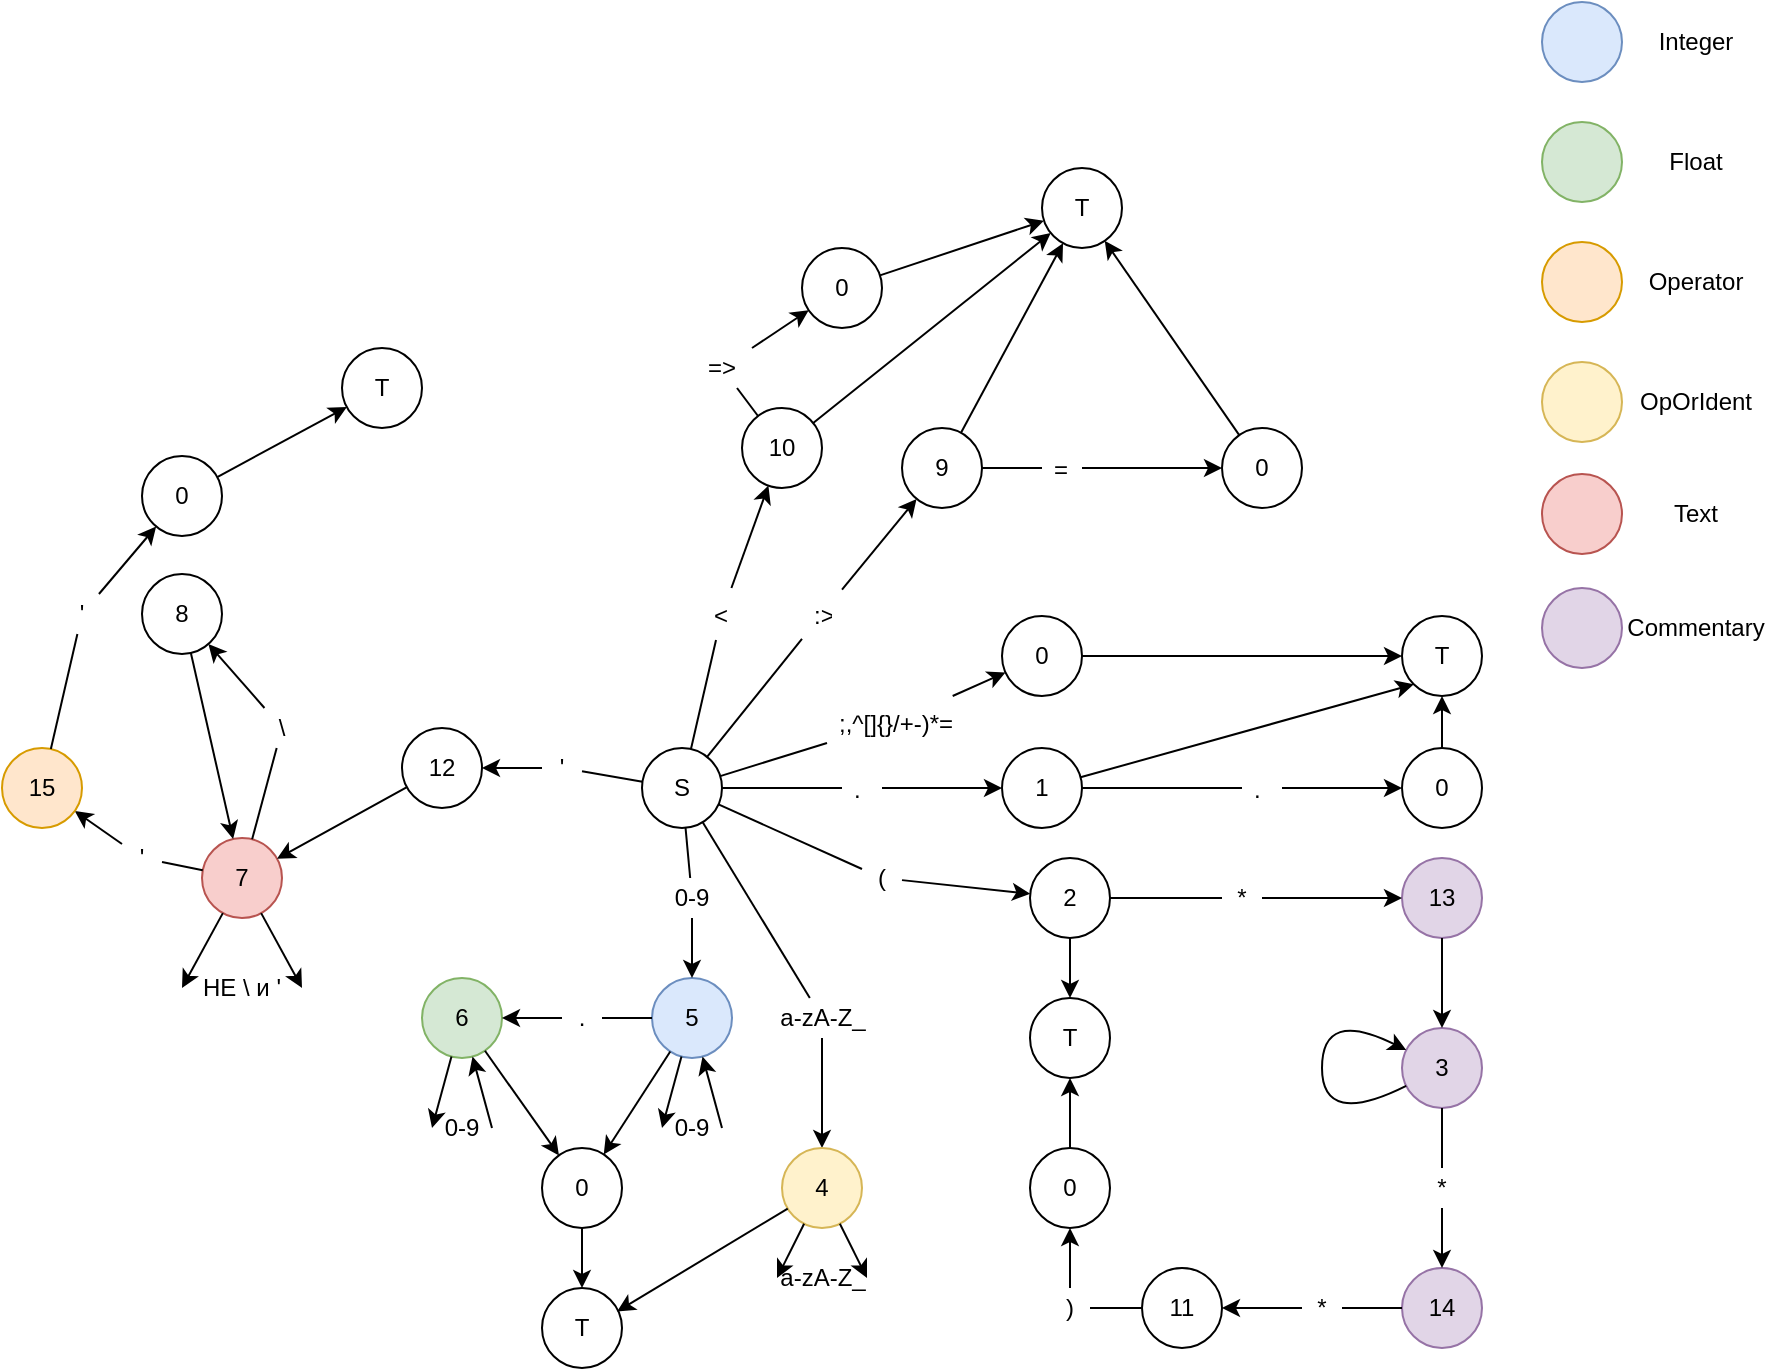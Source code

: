 <mxfile version="15.1.3" type="device"><diagram id="9n7Kw_diTexCpIvjxhjX" name="Страница 1"><mxGraphModel dx="2045" dy="685" grid="1" gridSize="10" guides="1" tooltips="1" connect="1" arrows="1" fold="1" page="1" pageScale="1" pageWidth="827" pageHeight="1169" math="0" shadow="0"><root><mxCell id="0"/><mxCell id="1" parent="0"/><mxCell id="CVCz4HRv0ZNYoUWkGmgE-1" value="S" style="ellipse;whiteSpace=wrap;html=1;aspect=fixed;" parent="1" vertex="1"><mxGeometry x="220" y="450" width="40" height="40" as="geometry"/></mxCell><mxCell id="CVCz4HRv0ZNYoUWkGmgE-2" value="0" style="ellipse;whiteSpace=wrap;html=1;aspect=fixed;" parent="1" vertex="1"><mxGeometry x="400" y="384" width="40" height="40" as="geometry"/></mxCell><mxCell id="CVCz4HRv0ZNYoUWkGmgE-3" value="" style="endArrow=classic;html=1;startArrow=none;" parent="1" source="CVCz4HRv0ZNYoUWkGmgE-4" target="CVCz4HRv0ZNYoUWkGmgE-2" edge="1"><mxGeometry width="50" height="50" relative="1" as="geometry"><mxPoint x="560" y="440" as="sourcePoint"/><mxPoint x="610" y="390" as="targetPoint"/></mxGeometry></mxCell><mxCell id="CVCz4HRv0ZNYoUWkGmgE-4" value=";,^[]{}/+-)*=" style="text;strokeColor=none;fillColor=none;align=left;verticalAlign=top;spacingLeft=4;spacingRight=4;overflow=hidden;rotatable=0;points=[[0,0.5],[1,0.5]];portConstraint=eastwest;" parent="1" vertex="1"><mxGeometry x="312.5" y="424" width="67.5" height="26" as="geometry"/></mxCell><mxCell id="CVCz4HRv0ZNYoUWkGmgE-5" value="" style="endArrow=none;html=1;" parent="1" source="CVCz4HRv0ZNYoUWkGmgE-1" target="CVCz4HRv0ZNYoUWkGmgE-4" edge="1"><mxGeometry width="50" height="50" relative="1" as="geometry"><mxPoint x="255.437" y="482.716" as="sourcePoint"/><mxPoint x="418.58" y="617.264" as="targetPoint"/></mxGeometry></mxCell><mxCell id="CVCz4HRv0ZNYoUWkGmgE-6" value="T" style="ellipse;whiteSpace=wrap;html=1;aspect=fixed;" parent="1" vertex="1"><mxGeometry x="600" y="384" width="40" height="40" as="geometry"/></mxCell><mxCell id="CVCz4HRv0ZNYoUWkGmgE-7" value="" style="endArrow=classic;html=1;" parent="1" source="CVCz4HRv0ZNYoUWkGmgE-2" target="CVCz4HRv0ZNYoUWkGmgE-6" edge="1"><mxGeometry width="50" height="50" relative="1" as="geometry"><mxPoint x="440" y="550" as="sourcePoint"/><mxPoint x="490" y="500" as="targetPoint"/></mxGeometry></mxCell><mxCell id="CVCz4HRv0ZNYoUWkGmgE-8" value="1" style="ellipse;whiteSpace=wrap;html=1;aspect=fixed;" parent="1" vertex="1"><mxGeometry x="400" y="450" width="40" height="40" as="geometry"/></mxCell><mxCell id="CVCz4HRv0ZNYoUWkGmgE-9" value="0" style="ellipse;whiteSpace=wrap;html=1;aspect=fixed;" parent="1" vertex="1"><mxGeometry x="600" y="450" width="40" height="40" as="geometry"/></mxCell><mxCell id="CVCz4HRv0ZNYoUWkGmgE-10" value="" style="endArrow=classic;html=1;startArrow=none;" parent="1" source="CVCz4HRv0ZNYoUWkGmgE-14" target="CVCz4HRv0ZNYoUWkGmgE-8" edge="1"><mxGeometry width="50" height="50" relative="1" as="geometry"><mxPoint x="360" y="570" as="sourcePoint"/><mxPoint x="410" y="520" as="targetPoint"/></mxGeometry></mxCell><mxCell id="CVCz4HRv0ZNYoUWkGmgE-11" value="" style="endArrow=classic;html=1;startArrow=none;" parent="1" source="CVCz4HRv0ZNYoUWkGmgE-16" target="CVCz4HRv0ZNYoUWkGmgE-9" edge="1"><mxGeometry width="50" height="50" relative="1" as="geometry"><mxPoint x="460" y="580" as="sourcePoint"/><mxPoint x="510" y="530" as="targetPoint"/></mxGeometry></mxCell><mxCell id="CVCz4HRv0ZNYoUWkGmgE-12" value="" style="endArrow=classic;html=1;entryX=0;entryY=1;entryDx=0;entryDy=0;" parent="1" source="CVCz4HRv0ZNYoUWkGmgE-8" target="CVCz4HRv0ZNYoUWkGmgE-6" edge="1"><mxGeometry width="50" height="50" relative="1" as="geometry"><mxPoint x="410" y="570" as="sourcePoint"/><mxPoint x="460" y="520" as="targetPoint"/></mxGeometry></mxCell><mxCell id="CVCz4HRv0ZNYoUWkGmgE-13" value="" style="endArrow=classic;html=1;" parent="1" source="CVCz4HRv0ZNYoUWkGmgE-9" target="CVCz4HRv0ZNYoUWkGmgE-6" edge="1"><mxGeometry width="50" height="50" relative="1" as="geometry"><mxPoint x="640" y="570" as="sourcePoint"/><mxPoint x="690" y="520" as="targetPoint"/></mxGeometry></mxCell><mxCell id="CVCz4HRv0ZNYoUWkGmgE-14" value="." style="text;strokeColor=none;fillColor=none;align=left;verticalAlign=top;spacingLeft=4;spacingRight=4;overflow=hidden;rotatable=0;points=[[0,0.5],[1,0.5]];portConstraint=eastwest;" parent="1" vertex="1"><mxGeometry x="320" y="457" width="20" height="26" as="geometry"/></mxCell><mxCell id="CVCz4HRv0ZNYoUWkGmgE-15" value="" style="endArrow=none;html=1;" parent="1" source="CVCz4HRv0ZNYoUWkGmgE-1" target="CVCz4HRv0ZNYoUWkGmgE-14" edge="1"><mxGeometry width="50" height="50" relative="1" as="geometry"><mxPoint x="260" y="470" as="sourcePoint"/><mxPoint x="373.5" y="470" as="targetPoint"/></mxGeometry></mxCell><mxCell id="CVCz4HRv0ZNYoUWkGmgE-16" value="." style="text;strokeColor=none;fillColor=none;align=left;verticalAlign=top;spacingLeft=4;spacingRight=4;overflow=hidden;rotatable=0;points=[[0,0.5],[1,0.5]];portConstraint=eastwest;" parent="1" vertex="1"><mxGeometry x="520" y="457" width="20" height="26" as="geometry"/></mxCell><mxCell id="CVCz4HRv0ZNYoUWkGmgE-17" value="" style="endArrow=none;html=1;" parent="1" source="CVCz4HRv0ZNYoUWkGmgE-8" target="CVCz4HRv0ZNYoUWkGmgE-16" edge="1"><mxGeometry width="50" height="50" relative="1" as="geometry"><mxPoint x="413.5" y="470" as="sourcePoint"/><mxPoint x="530" y="470" as="targetPoint"/></mxGeometry></mxCell><mxCell id="CVCz4HRv0ZNYoUWkGmgE-18" value="9" style="ellipse;whiteSpace=wrap;html=1;aspect=fixed;" parent="1" vertex="1"><mxGeometry x="350" y="290" width="40" height="40" as="geometry"/></mxCell><mxCell id="CVCz4HRv0ZNYoUWkGmgE-19" value="" style="endArrow=classic;html=1;startArrow=none;" parent="1" source="CVCz4HRv0ZNYoUWkGmgE-20" target="CVCz4HRv0ZNYoUWkGmgE-18" edge="1"><mxGeometry width="50" height="50" relative="1" as="geometry"><mxPoint x="210" y="390" as="sourcePoint"/><mxPoint x="260" y="340" as="targetPoint"/></mxGeometry></mxCell><mxCell id="CVCz4HRv0ZNYoUWkGmgE-20" value=":&gt;" style="text;strokeColor=none;fillColor=none;align=left;verticalAlign=top;spacingLeft=4;spacingRight=4;overflow=hidden;rotatable=0;points=[[0,0.5],[1,0.5]];portConstraint=eastwest;" parent="1" vertex="1"><mxGeometry x="300" y="370" width="20" height="26" as="geometry"/></mxCell><mxCell id="CVCz4HRv0ZNYoUWkGmgE-21" value="" style="endArrow=none;html=1;" parent="1" source="CVCz4HRv0ZNYoUWkGmgE-1" target="CVCz4HRv0ZNYoUWkGmgE-20" edge="1"><mxGeometry width="50" height="50" relative="1" as="geometry"><mxPoint x="253.079" y="454.869" as="sourcePoint"/><mxPoint x="356.904" y="335.116" as="targetPoint"/></mxGeometry></mxCell><mxCell id="CVCz4HRv0ZNYoUWkGmgE-22" value="0" style="ellipse;whiteSpace=wrap;html=1;aspect=fixed;" parent="1" vertex="1"><mxGeometry x="510" y="290" width="40" height="40" as="geometry"/></mxCell><mxCell id="CVCz4HRv0ZNYoUWkGmgE-24" value="" style="endArrow=classic;html=1;startArrow=none;" parent="1" source="CVCz4HRv0ZNYoUWkGmgE-25" target="CVCz4HRv0ZNYoUWkGmgE-22" edge="1"><mxGeometry width="50" height="50" relative="1" as="geometry"><mxPoint x="440" y="290" as="sourcePoint"/><mxPoint x="490" y="240" as="targetPoint"/></mxGeometry></mxCell><mxCell id="CVCz4HRv0ZNYoUWkGmgE-25" value="=" style="text;strokeColor=none;fillColor=none;align=left;verticalAlign=top;spacingLeft=4;spacingRight=4;overflow=hidden;rotatable=0;points=[[0,0.5],[1,0.5]];portConstraint=eastwest;" parent="1" vertex="1"><mxGeometry x="420" y="297" width="20" height="26" as="geometry"/></mxCell><mxCell id="CVCz4HRv0ZNYoUWkGmgE-26" value="" style="endArrow=none;html=1;" parent="1" source="CVCz4HRv0ZNYoUWkGmgE-18" target="CVCz4HRv0ZNYoUWkGmgE-25" edge="1"><mxGeometry width="50" height="50" relative="1" as="geometry"><mxPoint x="389.949" y="311.425" as="sourcePoint"/><mxPoint x="490.048" y="318.616" as="targetPoint"/></mxGeometry></mxCell><mxCell id="CVCz4HRv0ZNYoUWkGmgE-29" value="" style="endArrow=classic;html=1;" parent="1" source="CVCz4HRv0ZNYoUWkGmgE-18" target="CVCz4HRv0ZNYoUWkGmgE-30" edge="1"><mxGeometry width="50" height="50" relative="1" as="geometry"><mxPoint x="420" y="210" as="sourcePoint"/><mxPoint x="470" y="160" as="targetPoint"/></mxGeometry></mxCell><mxCell id="CVCz4HRv0ZNYoUWkGmgE-30" value="T" style="ellipse;whiteSpace=wrap;html=1;aspect=fixed;" parent="1" vertex="1"><mxGeometry x="420" y="160" width="40" height="40" as="geometry"/></mxCell><mxCell id="CVCz4HRv0ZNYoUWkGmgE-31" value="" style="endArrow=classic;html=1;" parent="1" source="CVCz4HRv0ZNYoUWkGmgE-22" target="CVCz4HRv0ZNYoUWkGmgE-30" edge="1"><mxGeometry width="50" height="50" relative="1" as="geometry"><mxPoint x="391.078" y="303.348" as="sourcePoint"/><mxPoint x="468.891" y="186.631" as="targetPoint"/></mxGeometry></mxCell><mxCell id="CVCz4HRv0ZNYoUWkGmgE-32" value="10" style="ellipse;whiteSpace=wrap;html=1;aspect=fixed;" parent="1" vertex="1"><mxGeometry x="270" y="280" width="40" height="40" as="geometry"/></mxCell><mxCell id="CVCz4HRv0ZNYoUWkGmgE-34" value="" style="endArrow=classic;html=1;startArrow=none;" parent="1" source="CVCz4HRv0ZNYoUWkGmgE-33" target="CVCz4HRv0ZNYoUWkGmgE-32" edge="1"><mxGeometry width="50" height="50" relative="1" as="geometry"><mxPoint x="110" y="480" as="sourcePoint"/><mxPoint x="160" y="430" as="targetPoint"/></mxGeometry></mxCell><mxCell id="CVCz4HRv0ZNYoUWkGmgE-33" value="&lt;" style="text;strokeColor=none;fillColor=none;align=left;verticalAlign=top;spacingLeft=4;spacingRight=4;overflow=hidden;rotatable=0;points=[[0,0.5],[1,0.5]];portConstraint=eastwest;" parent="1" vertex="1"><mxGeometry x="250" y="370" width="20" height="26" as="geometry"/></mxCell><mxCell id="CVCz4HRv0ZNYoUWkGmgE-35" value="" style="endArrow=none;html=1;" parent="1" source="CVCz4HRv0ZNYoUWkGmgE-1" target="CVCz4HRv0ZNYoUWkGmgE-33" edge="1"><mxGeometry width="50" height="50" relative="1" as="geometry"><mxPoint x="228.39" y="453.715" as="sourcePoint"/><mxPoint x="151.625" y="346.275" as="targetPoint"/></mxGeometry></mxCell><mxCell id="CVCz4HRv0ZNYoUWkGmgE-45" value="0" style="ellipse;whiteSpace=wrap;html=1;aspect=fixed;" parent="1" vertex="1"><mxGeometry x="300" y="200" width="40" height="40" as="geometry"/></mxCell><mxCell id="CVCz4HRv0ZNYoUWkGmgE-47" value="" style="endArrow=classic;html=1;" parent="1" source="CVCz4HRv0ZNYoUWkGmgE-32" target="CVCz4HRv0ZNYoUWkGmgE-30" edge="1"><mxGeometry width="50" height="50" relative="1" as="geometry"><mxPoint x="230" y="400" as="sourcePoint"/><mxPoint x="250.234" y="313.048" as="targetPoint"/></mxGeometry></mxCell><mxCell id="CVCz4HRv0ZNYoUWkGmgE-48" value="" style="endArrow=classic;html=1;startArrow=none;" parent="1" source="CVCz4HRv0ZNYoUWkGmgE-49" target="CVCz4HRv0ZNYoUWkGmgE-45" edge="1"><mxGeometry width="50" height="50" relative="1" as="geometry"><mxPoint x="190" y="310" as="sourcePoint"/><mxPoint x="240" y="260" as="targetPoint"/></mxGeometry></mxCell><mxCell id="CVCz4HRv0ZNYoUWkGmgE-49" value="=&amp;gt;" style="text;html=1;strokeColor=none;fillColor=none;align=center;verticalAlign=middle;whiteSpace=wrap;rounded=0;" parent="1" vertex="1"><mxGeometry x="240" y="250" width="40" height="20" as="geometry"/></mxCell><mxCell id="CVCz4HRv0ZNYoUWkGmgE-50" value="" style="endArrow=none;html=1;" parent="1" source="CVCz4HRv0ZNYoUWkGmgE-32" target="CVCz4HRv0ZNYoUWkGmgE-49" edge="1"><mxGeometry width="50" height="50" relative="1" as="geometry"><mxPoint x="152.665" y="314.521" as="sourcePoint"/><mxPoint x="217.34" y="235.483" as="targetPoint"/></mxGeometry></mxCell><mxCell id="CVCz4HRv0ZNYoUWkGmgE-51" value="" style="endArrow=classic;html=1;" parent="1" source="CVCz4HRv0ZNYoUWkGmgE-45" target="CVCz4HRv0ZNYoUWkGmgE-30" edge="1"><mxGeometry width="50" height="50" relative="1" as="geometry"><mxPoint x="290" y="200" as="sourcePoint"/><mxPoint x="340" y="150" as="targetPoint"/></mxGeometry></mxCell><mxCell id="CVCz4HRv0ZNYoUWkGmgE-64" value="2" style="ellipse;whiteSpace=wrap;html=1;aspect=fixed;" parent="1" vertex="1"><mxGeometry x="414" y="505" width="40" height="40" as="geometry"/></mxCell><mxCell id="CVCz4HRv0ZNYoUWkGmgE-65" value="13" style="ellipse;whiteSpace=wrap;html=1;aspect=fixed;fillColor=#e1d5e7;strokeColor=#9673a6;" parent="1" vertex="1"><mxGeometry x="600" y="505" width="40" height="40" as="geometry"/></mxCell><mxCell id="CVCz4HRv0ZNYoUWkGmgE-66" value="" style="endArrow=classic;html=1;startArrow=none;" parent="1" source="CVCz4HRv0ZNYoUWkGmgE-68" target="CVCz4HRv0ZNYoUWkGmgE-64" edge="1"><mxGeometry width="50" height="50" relative="1" as="geometry"><mxPoint x="490" y="565" as="sourcePoint"/><mxPoint x="540" y="515" as="targetPoint"/></mxGeometry></mxCell><mxCell id="CVCz4HRv0ZNYoUWkGmgE-67" value="" style="endArrow=classic;html=1;startArrow=none;" parent="1" source="CVCz4HRv0ZNYoUWkGmgE-70" target="CVCz4HRv0ZNYoUWkGmgE-65" edge="1"><mxGeometry width="50" height="50" relative="1" as="geometry"><mxPoint x="500" y="715" as="sourcePoint"/><mxPoint x="550" y="665" as="targetPoint"/></mxGeometry></mxCell><mxCell id="CVCz4HRv0ZNYoUWkGmgE-68" value="(" style="text;html=1;strokeColor=none;fillColor=none;align=center;verticalAlign=middle;whiteSpace=wrap;rounded=0;" parent="1" vertex="1"><mxGeometry x="330" y="505" width="20" height="20" as="geometry"/></mxCell><mxCell id="CVCz4HRv0ZNYoUWkGmgE-69" value="" style="endArrow=none;html=1;" parent="1" source="CVCz4HRv0ZNYoUWkGmgE-1" target="CVCz4HRv0ZNYoUWkGmgE-68" edge="1"><mxGeometry width="50" height="50" relative="1" as="geometry"><mxPoint x="257.375" y="479.905" as="sourcePoint"/><mxPoint x="362.635" y="540.077" as="targetPoint"/></mxGeometry></mxCell><mxCell id="CVCz4HRv0ZNYoUWkGmgE-70" value="*" style="text;html=1;strokeColor=none;fillColor=none;align=center;verticalAlign=middle;whiteSpace=wrap;rounded=0;" parent="1" vertex="1"><mxGeometry x="510" y="515" width="20" height="20" as="geometry"/></mxCell><mxCell id="CVCz4HRv0ZNYoUWkGmgE-71" value="" style="endArrow=none;html=1;" parent="1" source="CVCz4HRv0ZNYoUWkGmgE-64" target="CVCz4HRv0ZNYoUWkGmgE-70" edge="1"><mxGeometry width="50" height="50" relative="1" as="geometry"><mxPoint x="570.096" y="582.265" as="sourcePoint"/><mxPoint x="599.865" y="632.758" as="targetPoint"/></mxGeometry></mxCell><mxCell id="CVCz4HRv0ZNYoUWkGmgE-72" value="T" style="ellipse;whiteSpace=wrap;html=1;aspect=fixed;" parent="1" vertex="1"><mxGeometry x="414" y="575" width="40" height="40" as="geometry"/></mxCell><mxCell id="CVCz4HRv0ZNYoUWkGmgE-75" value="" style="endArrow=classic;html=1;" parent="1" source="CVCz4HRv0ZNYoUWkGmgE-64" target="CVCz4HRv0ZNYoUWkGmgE-72" edge="1"><mxGeometry width="50" height="50" relative="1" as="geometry"><mxPoint x="560" y="755" as="sourcePoint"/><mxPoint x="610" y="705" as="targetPoint"/></mxGeometry></mxCell><mxCell id="CVCz4HRv0ZNYoUWkGmgE-97" value="5" style="ellipse;whiteSpace=wrap;html=1;aspect=fixed;fillColor=#dae8fc;strokeColor=#6c8ebf;" parent="1" vertex="1"><mxGeometry x="225" y="565" width="40" height="40" as="geometry"/></mxCell><mxCell id="CVCz4HRv0ZNYoUWkGmgE-98" value="" style="endArrow=classic;html=1;startArrow=none;" parent="1" source="CVCz4HRv0ZNYoUWkGmgE-99" target="CVCz4HRv0ZNYoUWkGmgE-97" edge="1"><mxGeometry width="50" height="50" relative="1" as="geometry"><mxPoint x="90" y="500" as="sourcePoint"/><mxPoint x="140" y="450" as="targetPoint"/></mxGeometry></mxCell><mxCell id="CVCz4HRv0ZNYoUWkGmgE-99" value="0-9" style="text;html=1;strokeColor=none;fillColor=none;align=center;verticalAlign=middle;whiteSpace=wrap;rounded=0;" parent="1" vertex="1"><mxGeometry x="230" y="515" width="30" height="20" as="geometry"/></mxCell><mxCell id="CVCz4HRv0ZNYoUWkGmgE-100" value="" style="endArrow=none;html=1;" parent="1" source="CVCz4HRv0ZNYoUWkGmgE-1" target="CVCz4HRv0ZNYoUWkGmgE-99" edge="1"><mxGeometry width="50" height="50" relative="1" as="geometry"><mxPoint x="222.329" y="479.367" as="sourcePoint"/><mxPoint x="87.682" y="550.653" as="targetPoint"/></mxGeometry></mxCell><mxCell id="CVCz4HRv0ZNYoUWkGmgE-102" value="6" style="ellipse;whiteSpace=wrap;html=1;aspect=fixed;fillColor=#d5e8d4;strokeColor=#82b366;" parent="1" vertex="1"><mxGeometry x="110" y="565" width="40" height="40" as="geometry"/></mxCell><mxCell id="CVCz4HRv0ZNYoUWkGmgE-103" value="" style="endArrow=classic;html=1;startArrow=none;" parent="1" source="CVCz4HRv0ZNYoUWkGmgE-101" target="CVCz4HRv0ZNYoUWkGmgE-102" edge="1"><mxGeometry width="50" height="50" relative="1" as="geometry"><mxPoint x="-40" y="560" as="sourcePoint"/><mxPoint x="10" y="510" as="targetPoint"/></mxGeometry></mxCell><mxCell id="CVCz4HRv0ZNYoUWkGmgE-101" value="." style="text;html=1;strokeColor=none;fillColor=none;align=center;verticalAlign=middle;whiteSpace=wrap;rounded=0;" parent="1" vertex="1"><mxGeometry x="180" y="575" width="20" height="20" as="geometry"/></mxCell><mxCell id="CVCz4HRv0ZNYoUWkGmgE-104" value="" style="endArrow=none;html=1;" parent="1" source="CVCz4HRv0ZNYoUWkGmgE-97" target="CVCz4HRv0ZNYoUWkGmgE-101" edge="1"><mxGeometry width="50" height="50" relative="1" as="geometry"><mxPoint x="50.689" y="565.203" as="sourcePoint"/><mxPoint x="-40.685" y="589.81" as="targetPoint"/></mxGeometry></mxCell><mxCell id="CVCz4HRv0ZNYoUWkGmgE-106" value="0-9" style="text;html=1;strokeColor=none;fillColor=none;align=center;verticalAlign=middle;whiteSpace=wrap;rounded=0;" parent="1" vertex="1"><mxGeometry x="230" y="630" width="30" height="20" as="geometry"/></mxCell><mxCell id="CVCz4HRv0ZNYoUWkGmgE-107" value="" style="endArrow=classic;html=1;entryX=0;entryY=0.5;entryDx=0;entryDy=0;" parent="1" source="CVCz4HRv0ZNYoUWkGmgE-97" target="CVCz4HRv0ZNYoUWkGmgE-106" edge="1"><mxGeometry width="50" height="50" relative="1" as="geometry"><mxPoint y="650" as="sourcePoint"/><mxPoint x="50" y="600" as="targetPoint"/></mxGeometry></mxCell><mxCell id="CVCz4HRv0ZNYoUWkGmgE-108" value="" style="endArrow=classic;html=1;exitX=1;exitY=0.5;exitDx=0;exitDy=0;" parent="1" source="CVCz4HRv0ZNYoUWkGmgE-106" target="CVCz4HRv0ZNYoUWkGmgE-97" edge="1"><mxGeometry width="50" height="50" relative="1" as="geometry"><mxPoint x="130" y="620" as="sourcePoint"/><mxPoint x="170" y="650" as="targetPoint"/></mxGeometry></mxCell><mxCell id="CVCz4HRv0ZNYoUWkGmgE-110" value="0-9" style="text;html=1;strokeColor=none;fillColor=none;align=center;verticalAlign=middle;whiteSpace=wrap;rounded=0;" parent="1" vertex="1"><mxGeometry x="115" y="630" width="30" height="20" as="geometry"/></mxCell><mxCell id="CVCz4HRv0ZNYoUWkGmgE-111" value="" style="endArrow=classic;html=1;entryX=0;entryY=0.5;entryDx=0;entryDy=0;" parent="1" source="CVCz4HRv0ZNYoUWkGmgE-102" target="CVCz4HRv0ZNYoUWkGmgE-110" edge="1"><mxGeometry width="50" height="50" relative="1" as="geometry"><mxPoint x="-56.833" y="618.058" as="sourcePoint"/><mxPoint x="-55" y="644.01" as="targetPoint"/></mxGeometry></mxCell><mxCell id="CVCz4HRv0ZNYoUWkGmgE-112" value="" style="endArrow=classic;html=1;exitX=1;exitY=0.5;exitDx=0;exitDy=0;" parent="1" source="CVCz4HRv0ZNYoUWkGmgE-110" target="CVCz4HRv0ZNYoUWkGmgE-102" edge="1"><mxGeometry width="50" height="50" relative="1" as="geometry"><mxPoint x="25" y="664.01" as="sourcePoint"/><mxPoint x="-48.979" y="614.999" as="targetPoint"/></mxGeometry></mxCell><mxCell id="CVCz4HRv0ZNYoUWkGmgE-114" value="" style="endArrow=classic;html=1;" parent="1" source="CVCz4HRv0ZNYoUWkGmgE-102" target="CVCz4HRv0ZNYoUWkGmgE-115" edge="1"><mxGeometry width="50" height="50" relative="1" as="geometry"><mxPoint x="-130" y="560" as="sourcePoint"/><mxPoint x="-10.691" y="516.903" as="targetPoint"/></mxGeometry></mxCell><mxCell id="CVCz4HRv0ZNYoUWkGmgE-115" value="0" style="ellipse;whiteSpace=wrap;html=1;aspect=fixed;" parent="1" vertex="1"><mxGeometry x="170" y="650" width="40" height="40" as="geometry"/></mxCell><mxCell id="CVCz4HRv0ZNYoUWkGmgE-116" value="" style="endArrow=classic;html=1;" parent="1" source="CVCz4HRv0ZNYoUWkGmgE-97" target="CVCz4HRv0ZNYoUWkGmgE-115" edge="1"><mxGeometry width="50" height="50" relative="1" as="geometry"><mxPoint x="-40.114" y="587.614" as="sourcePoint"/><mxPoint x="0.047" y="517.347" as="targetPoint"/></mxGeometry></mxCell><mxCell id="CVCz4HRv0ZNYoUWkGmgE-117" value="T" style="ellipse;whiteSpace=wrap;html=1;aspect=fixed;" parent="1" vertex="1"><mxGeometry x="170" y="720" width="40" height="40" as="geometry"/></mxCell><mxCell id="CVCz4HRv0ZNYoUWkGmgE-118" value="" style="endArrow=classic;html=1;" parent="1" source="CVCz4HRv0ZNYoUWkGmgE-115" target="CVCz4HRv0ZNYoUWkGmgE-117" edge="1"><mxGeometry width="50" height="50" relative="1" as="geometry"><mxPoint x="130" y="770" as="sourcePoint"/><mxPoint x="180" y="720" as="targetPoint"/></mxGeometry></mxCell><mxCell id="CVCz4HRv0ZNYoUWkGmgE-119" value="" style="endArrow=classic;html=1;startArrow=none;" parent="1" source="CVCz4HRv0ZNYoUWkGmgE-120" target="CVCz4HRv0ZNYoUWkGmgE-122" edge="1"><mxGeometry width="50" height="50" relative="1" as="geometry"><mxPoint x="70" y="510" as="sourcePoint"/><mxPoint x="110" y="470" as="targetPoint"/><Array as="points"/></mxGeometry></mxCell><mxCell id="CVCz4HRv0ZNYoUWkGmgE-120" value="a-zA-Z_" style="text;html=1;strokeColor=none;fillColor=none;align=center;verticalAlign=middle;whiteSpace=wrap;rounded=0;" parent="1" vertex="1"><mxGeometry x="287.5" y="575" width="45" height="20" as="geometry"/></mxCell><mxCell id="CVCz4HRv0ZNYoUWkGmgE-121" value="" style="endArrow=none;html=1;" parent="1" source="CVCz4HRv0ZNYoUWkGmgE-1" target="CVCz4HRv0ZNYoUWkGmgE-120" edge="1"><mxGeometry width="50" height="50" relative="1" as="geometry"><mxPoint x="220.586" y="474.807" as="sourcePoint"/><mxPoint x="120" y="500" as="targetPoint"/></mxGeometry></mxCell><mxCell id="CVCz4HRv0ZNYoUWkGmgE-122" value="4" style="ellipse;whiteSpace=wrap;html=1;aspect=fixed;fillColor=#fff2cc;strokeColor=#d6b656;" parent="1" vertex="1"><mxGeometry x="290" y="650" width="40" height="40" as="geometry"/></mxCell><mxCell id="CVCz4HRv0ZNYoUWkGmgE-124" value="a-zA-Z_" style="text;html=1;strokeColor=none;fillColor=none;align=center;verticalAlign=middle;whiteSpace=wrap;rounded=0;" parent="1" vertex="1"><mxGeometry x="287.5" y="705" width="45" height="20" as="geometry"/></mxCell><mxCell id="CVCz4HRv0ZNYoUWkGmgE-125" value="" style="endArrow=classic;html=1;entryX=0;entryY=0.5;entryDx=0;entryDy=0;" parent="1" source="CVCz4HRv0ZNYoUWkGmgE-122" target="CVCz4HRv0ZNYoUWkGmgE-124" edge="1"><mxGeometry width="50" height="50" relative="1" as="geometry"><mxPoint x="200" y="780" as="sourcePoint"/><mxPoint x="250" y="730" as="targetPoint"/></mxGeometry></mxCell><mxCell id="CVCz4HRv0ZNYoUWkGmgE-126" value="" style="endArrow=classic;html=1;entryX=1;entryY=0.5;entryDx=0;entryDy=0;" parent="1" source="CVCz4HRv0ZNYoUWkGmgE-122" target="CVCz4HRv0ZNYoUWkGmgE-124" edge="1"><mxGeometry width="50" height="50" relative="1" as="geometry"><mxPoint x="370" y="750" as="sourcePoint"/><mxPoint x="420" y="700" as="targetPoint"/></mxGeometry></mxCell><mxCell id="CVCz4HRv0ZNYoUWkGmgE-127" value="" style="endArrow=classic;html=1;entryX=0.939;entryY=0.293;entryDx=0;entryDy=0;entryPerimeter=0;" parent="1" source="CVCz4HRv0ZNYoUWkGmgE-122" target="CVCz4HRv0ZNYoUWkGmgE-117" edge="1"><mxGeometry width="50" height="50" relative="1" as="geometry"><mxPoint x="240" y="710" as="sourcePoint"/><mxPoint x="210" y="670" as="targetPoint"/></mxGeometry></mxCell><mxCell id="CVCz4HRv0ZNYoUWkGmgE-128" value="" style="endArrow=classic;html=1;startArrow=none;" parent="1" source="CVCz4HRv0ZNYoUWkGmgE-130" target="wDI-oPi-rMiY9EmcwKsZ-1" edge="1"><mxGeometry width="50" height="50" relative="1" as="geometry"><mxPoint x="40" y="510" as="sourcePoint"/><mxPoint x="90" y="460" as="targetPoint"/></mxGeometry></mxCell><mxCell id="CVCz4HRv0ZNYoUWkGmgE-129" value="7" style="ellipse;whiteSpace=wrap;html=1;aspect=fixed;fillColor=#f8cecc;strokeColor=#b85450;" parent="1" vertex="1"><mxGeometry y="495" width="40" height="40" as="geometry"/></mxCell><mxCell id="CVCz4HRv0ZNYoUWkGmgE-130" value="'" style="text;html=1;strokeColor=none;fillColor=none;align=center;verticalAlign=middle;whiteSpace=wrap;rounded=0;" parent="1" vertex="1"><mxGeometry x="170" y="450" width="20" height="20" as="geometry"/></mxCell><mxCell id="CVCz4HRv0ZNYoUWkGmgE-131" value="" style="endArrow=none;html=1;" parent="1" source="CVCz4HRv0ZNYoUWkGmgE-1" target="CVCz4HRv0ZNYoUWkGmgE-130" edge="1"><mxGeometry width="50" height="50" relative="1" as="geometry"><mxPoint x="220.303" y="473.47" as="sourcePoint"/><mxPoint x="119.699" y="491.543" as="targetPoint"/></mxGeometry></mxCell><mxCell id="CVCz4HRv0ZNYoUWkGmgE-132" value="НЕ \ и '" style="text;html=1;strokeColor=none;fillColor=none;align=center;verticalAlign=middle;whiteSpace=wrap;rounded=0;" parent="1" vertex="1"><mxGeometry x="-10" y="560" width="60" height="20" as="geometry"/></mxCell><mxCell id="CVCz4HRv0ZNYoUWkGmgE-133" value="" style="endArrow=classic;html=1;entryX=0;entryY=0.5;entryDx=0;entryDy=0;" parent="1" source="CVCz4HRv0ZNYoUWkGmgE-129" target="CVCz4HRv0ZNYoUWkGmgE-132" edge="1"><mxGeometry width="50" height="50" relative="1" as="geometry"><mxPoint x="-80" y="595" as="sourcePoint"/><mxPoint x="-30" y="545" as="targetPoint"/></mxGeometry></mxCell><mxCell id="CVCz4HRv0ZNYoUWkGmgE-134" value="" style="endArrow=classic;html=1;entryX=1;entryY=0.5;entryDx=0;entryDy=0;" parent="1" source="CVCz4HRv0ZNYoUWkGmgE-129" target="CVCz4HRv0ZNYoUWkGmgE-132" edge="1"><mxGeometry width="50" height="50" relative="1" as="geometry"><mxPoint x="60" y="595" as="sourcePoint"/><mxPoint x="110" y="545" as="targetPoint"/></mxGeometry></mxCell><mxCell id="CVCz4HRv0ZNYoUWkGmgE-135" value="8" style="ellipse;whiteSpace=wrap;html=1;aspect=fixed;" parent="1" vertex="1"><mxGeometry x="-30" y="363" width="40" height="40" as="geometry"/></mxCell><mxCell id="CVCz4HRv0ZNYoUWkGmgE-136" value="" style="endArrow=classic;html=1;startArrow=none;" parent="1" source="CVCz4HRv0ZNYoUWkGmgE-137" target="CVCz4HRv0ZNYoUWkGmgE-135" edge="1"><mxGeometry width="50" height="50" relative="1" as="geometry"><mxPoint x="130" y="440" as="sourcePoint"/><mxPoint x="180" y="390" as="targetPoint"/></mxGeometry></mxCell><mxCell id="CVCz4HRv0ZNYoUWkGmgE-137" value="\" style="text;html=1;strokeColor=none;fillColor=none;align=center;verticalAlign=middle;whiteSpace=wrap;rounded=0;" parent="1" vertex="1"><mxGeometry x="20" y="430" width="40" height="20" as="geometry"/></mxCell><mxCell id="CVCz4HRv0ZNYoUWkGmgE-138" value="" style="endArrow=none;html=1;" parent="1" source="CVCz4HRv0ZNYoUWkGmgE-129" target="CVCz4HRv0ZNYoUWkGmgE-137" edge="1"><mxGeometry width="50" height="50" relative="1" as="geometry"><mxPoint x="99.137" y="450.019" as="sourcePoint"/><mxPoint x="95.812" y="376.984" as="targetPoint"/></mxGeometry></mxCell><mxCell id="CVCz4HRv0ZNYoUWkGmgE-139" value="" style="endArrow=classic;html=1;" parent="1" source="CVCz4HRv0ZNYoUWkGmgE-135" target="CVCz4HRv0ZNYoUWkGmgE-129" edge="1"><mxGeometry width="50" height="50" relative="1" as="geometry"><mxPoint x="30" y="420" as="sourcePoint"/><mxPoint x="80" y="370" as="targetPoint"/></mxGeometry></mxCell><mxCell id="CVCz4HRv0ZNYoUWkGmgE-140" value="" style="endArrow=classic;html=1;startArrow=none;" parent="1" source="CVCz4HRv0ZNYoUWkGmgE-142" target="wDI-oPi-rMiY9EmcwKsZ-2" edge="1"><mxGeometry width="50" height="50" relative="1" as="geometry"><mxPoint x="30" y="440" as="sourcePoint"/><mxPoint x="80" y="390" as="targetPoint"/></mxGeometry></mxCell><mxCell id="CVCz4HRv0ZNYoUWkGmgE-141" value="0" style="ellipse;whiteSpace=wrap;html=1;aspect=fixed;" parent="1" vertex="1"><mxGeometry x="-30" y="304" width="40" height="40" as="geometry"/></mxCell><mxCell id="CVCz4HRv0ZNYoUWkGmgE-142" value="'" style="text;html=1;strokeColor=none;fillColor=none;align=center;verticalAlign=middle;whiteSpace=wrap;rounded=0;" parent="1" vertex="1"><mxGeometry x="-40" y="495" width="20" height="20" as="geometry"/></mxCell><mxCell id="CVCz4HRv0ZNYoUWkGmgE-143" value="" style="endArrow=none;html=1;" parent="1" source="CVCz4HRv0ZNYoUWkGmgE-129" target="CVCz4HRv0ZNYoUWkGmgE-142" edge="1"><mxGeometry width="50" height="50" relative="1" as="geometry"><mxPoint x="90.211" y="452.559" as="sourcePoint"/><mxPoint x="49.872" y="381.394" as="targetPoint"/></mxGeometry></mxCell><mxCell id="CVCz4HRv0ZNYoUWkGmgE-144" value="T" style="ellipse;whiteSpace=wrap;html=1;aspect=fixed;" parent="1" vertex="1"><mxGeometry x="70" y="250" width="40" height="40" as="geometry"/></mxCell><mxCell id="CVCz4HRv0ZNYoUWkGmgE-145" value="" style="endArrow=classic;html=1;" parent="1" source="CVCz4HRv0ZNYoUWkGmgE-141" target="CVCz4HRv0ZNYoUWkGmgE-144" edge="1"><mxGeometry width="50" height="50" relative="1" as="geometry"><mxPoint x="70" y="350" as="sourcePoint"/><mxPoint x="120" y="300" as="targetPoint"/></mxGeometry></mxCell><mxCell id="wDI-oPi-rMiY9EmcwKsZ-1" value="12" style="ellipse;whiteSpace=wrap;html=1;aspect=fixed;" parent="1" vertex="1"><mxGeometry x="100" y="440" width="40" height="40" as="geometry"/></mxCell><mxCell id="wDI-oPi-rMiY9EmcwKsZ-2" value="15" style="ellipse;whiteSpace=wrap;html=1;aspect=fixed;fillColor=#ffe6cc;strokeColor=#d79b00;" parent="1" vertex="1"><mxGeometry x="-100" y="450" width="40" height="40" as="geometry"/></mxCell><mxCell id="wDI-oPi-rMiY9EmcwKsZ-4" value="" style="endArrow=classic;html=1;" parent="1" source="wDI-oPi-rMiY9EmcwKsZ-1" target="CVCz4HRv0ZNYoUWkGmgE-129" edge="1"><mxGeometry width="50" height="50" relative="1" as="geometry"><mxPoint x="160" y="550" as="sourcePoint"/><mxPoint x="210" y="500" as="targetPoint"/></mxGeometry></mxCell><mxCell id="wDI-oPi-rMiY9EmcwKsZ-5" value="" style="endArrow=classic;html=1;startArrow=none;" parent="1" source="wDI-oPi-rMiY9EmcwKsZ-3" target="CVCz4HRv0ZNYoUWkGmgE-141" edge="1"><mxGeometry width="50" height="50" relative="1" as="geometry"><mxPoint x="70" y="420" as="sourcePoint"/><mxPoint x="120" y="370" as="targetPoint"/></mxGeometry></mxCell><mxCell id="wDI-oPi-rMiY9EmcwKsZ-3" value="'" style="text;html=1;strokeColor=none;fillColor=none;align=center;verticalAlign=middle;whiteSpace=wrap;rounded=0;" parent="1" vertex="1"><mxGeometry x="-70" y="373" width="20" height="20" as="geometry"/></mxCell><mxCell id="wDI-oPi-rMiY9EmcwKsZ-6" value="" style="endArrow=none;html=1;" parent="1" source="wDI-oPi-rMiY9EmcwKsZ-2" target="wDI-oPi-rMiY9EmcwKsZ-3" edge="1"><mxGeometry width="50" height="50" relative="1" as="geometry"><mxPoint x="31.357" y="483.046" as="sourcePoint"/><mxPoint x="38.56" y="383.948" as="targetPoint"/></mxGeometry></mxCell><mxCell id="oUV6bcwz7iqqAazIHPhD-1" value="3" style="ellipse;whiteSpace=wrap;html=1;aspect=fixed;fillColor=#e1d5e7;strokeColor=#9673a6;" vertex="1" parent="1"><mxGeometry x="600" y="590" width="40" height="40" as="geometry"/></mxCell><mxCell id="oUV6bcwz7iqqAazIHPhD-2" value="14" style="ellipse;whiteSpace=wrap;html=1;aspect=fixed;fillColor=#e1d5e7;strokeColor=#9673a6;" vertex="1" parent="1"><mxGeometry x="600" y="710" width="40" height="40" as="geometry"/></mxCell><mxCell id="oUV6bcwz7iqqAazIHPhD-3" value="11" style="ellipse;whiteSpace=wrap;html=1;aspect=fixed;" vertex="1" parent="1"><mxGeometry x="470" y="710" width="40" height="40" as="geometry"/></mxCell><mxCell id="oUV6bcwz7iqqAazIHPhD-4" value="0" style="ellipse;whiteSpace=wrap;html=1;aspect=fixed;" vertex="1" parent="1"><mxGeometry x="414" y="650" width="40" height="40" as="geometry"/></mxCell><mxCell id="oUV6bcwz7iqqAazIHPhD-5" value="" style="endArrow=classic;html=1;" edge="1" parent="1" source="oUV6bcwz7iqqAazIHPhD-4" target="CVCz4HRv0ZNYoUWkGmgE-72"><mxGeometry width="50" height="50" relative="1" as="geometry"><mxPoint x="500" y="840" as="sourcePoint"/><mxPoint x="550" y="790" as="targetPoint"/></mxGeometry></mxCell><mxCell id="oUV6bcwz7iqqAazIHPhD-6" value="" style="endArrow=classic;html=1;startArrow=none;" edge="1" parent="1" source="oUV6bcwz7iqqAazIHPhD-15" target="oUV6bcwz7iqqAazIHPhD-4"><mxGeometry width="50" height="50" relative="1" as="geometry"><mxPoint x="510" y="870" as="sourcePoint"/><mxPoint x="560" y="820" as="targetPoint"/></mxGeometry></mxCell><mxCell id="oUV6bcwz7iqqAazIHPhD-7" value="" style="endArrow=classic;html=1;" edge="1" parent="1" source="CVCz4HRv0ZNYoUWkGmgE-65" target="oUV6bcwz7iqqAazIHPhD-1"><mxGeometry width="50" height="50" relative="1" as="geometry"><mxPoint x="600" y="660" as="sourcePoint"/><mxPoint x="650" y="610" as="targetPoint"/></mxGeometry></mxCell><mxCell id="oUV6bcwz7iqqAazIHPhD-8" value="" style="curved=1;endArrow=classic;html=1;" edge="1" parent="1" source="oUV6bcwz7iqqAazIHPhD-1" target="oUV6bcwz7iqqAazIHPhD-1"><mxGeometry width="50" height="50" relative="1" as="geometry"><mxPoint x="600" y="690" as="sourcePoint"/><mxPoint x="650" y="640" as="targetPoint"/><Array as="points"><mxPoint x="560" y="640"/><mxPoint x="560" y="580"/></Array></mxGeometry></mxCell><mxCell id="oUV6bcwz7iqqAazIHPhD-9" value="" style="endArrow=classic;html=1;startArrow=none;" edge="1" parent="1" source="oUV6bcwz7iqqAazIHPhD-11" target="oUV6bcwz7iqqAazIHPhD-2"><mxGeometry width="50" height="50" relative="1" as="geometry"><mxPoint x="750" y="740" as="sourcePoint"/><mxPoint x="800" y="690" as="targetPoint"/></mxGeometry></mxCell><mxCell id="oUV6bcwz7iqqAazIHPhD-10" value="" style="endArrow=classic;html=1;startArrow=none;" edge="1" parent="1" source="oUV6bcwz7iqqAazIHPhD-12" target="oUV6bcwz7iqqAazIHPhD-3"><mxGeometry width="50" height="50" relative="1" as="geometry"><mxPoint x="730" y="880" as="sourcePoint"/><mxPoint x="780" y="830" as="targetPoint"/></mxGeometry></mxCell><mxCell id="oUV6bcwz7iqqAazIHPhD-11" value="*" style="text;html=1;strokeColor=none;fillColor=none;align=center;verticalAlign=middle;whiteSpace=wrap;rounded=0;" vertex="1" parent="1"><mxGeometry x="610" y="660" width="20" height="20" as="geometry"/></mxCell><mxCell id="oUV6bcwz7iqqAazIHPhD-13" value="" style="endArrow=none;html=1;" edge="1" parent="1" source="oUV6bcwz7iqqAazIHPhD-1" target="oUV6bcwz7iqqAazIHPhD-11"><mxGeometry width="50" height="50" relative="1" as="geometry"><mxPoint x="700.0" y="700" as="sourcePoint"/><mxPoint x="700.0" y="750" as="targetPoint"/></mxGeometry></mxCell><mxCell id="oUV6bcwz7iqqAazIHPhD-12" value="*" style="text;html=1;strokeColor=none;fillColor=none;align=center;verticalAlign=middle;whiteSpace=wrap;rounded=0;" vertex="1" parent="1"><mxGeometry x="550" y="720" width="20" height="20" as="geometry"/></mxCell><mxCell id="oUV6bcwz7iqqAazIHPhD-14" value="" style="endArrow=none;html=1;" edge="1" parent="1" source="oUV6bcwz7iqqAazIHPhD-2" target="oUV6bcwz7iqqAazIHPhD-12"><mxGeometry width="50" height="50" relative="1" as="geometry"><mxPoint x="700.822" y="805.674" as="sourcePoint"/><mxPoint x="639.157" y="824.253" as="targetPoint"/></mxGeometry></mxCell><mxCell id="oUV6bcwz7iqqAazIHPhD-15" value=")" style="text;html=1;strokeColor=none;fillColor=none;align=center;verticalAlign=middle;whiteSpace=wrap;rounded=0;" vertex="1" parent="1"><mxGeometry x="424" y="720" width="20" height="20" as="geometry"/></mxCell><mxCell id="oUV6bcwz7iqqAazIHPhD-16" value="" style="endArrow=none;html=1;" edge="1" parent="1" source="oUV6bcwz7iqqAazIHPhD-3" target="oUV6bcwz7iqqAazIHPhD-15"><mxGeometry width="50" height="50" relative="1" as="geometry"><mxPoint x="607.693" y="814.235" as="sourcePoint"/><mxPoint x="562.227" y="755.828" as="targetPoint"/></mxGeometry></mxCell><mxCell id="oUV6bcwz7iqqAazIHPhD-17" value="" style="ellipse;whiteSpace=wrap;html=1;aspect=fixed;fillColor=#dae8fc;strokeColor=#6c8ebf;" vertex="1" parent="1"><mxGeometry x="670" y="77" width="40" height="40" as="geometry"/></mxCell><mxCell id="oUV6bcwz7iqqAazIHPhD-18" value="" style="ellipse;whiteSpace=wrap;html=1;aspect=fixed;fillColor=#d5e8d4;strokeColor=#82b366;" vertex="1" parent="1"><mxGeometry x="670" y="137" width="40" height="40" as="geometry"/></mxCell><mxCell id="oUV6bcwz7iqqAazIHPhD-19" value="" style="ellipse;whiteSpace=wrap;html=1;aspect=fixed;fillColor=#ffe6cc;strokeColor=#d79b00;" vertex="1" parent="1"><mxGeometry x="670" y="197" width="40" height="40" as="geometry"/></mxCell><mxCell id="oUV6bcwz7iqqAazIHPhD-20" value="" style="ellipse;whiteSpace=wrap;html=1;aspect=fixed;fillColor=#fff2cc;strokeColor=#d6b656;" vertex="1" parent="1"><mxGeometry x="670" y="257" width="40" height="40" as="geometry"/></mxCell><mxCell id="oUV6bcwz7iqqAazIHPhD-21" value="" style="ellipse;whiteSpace=wrap;html=1;aspect=fixed;fillColor=#e1d5e7;strokeColor=#9673a6;" vertex="1" parent="1"><mxGeometry x="670" y="370" width="40" height="40" as="geometry"/></mxCell><mxCell id="oUV6bcwz7iqqAazIHPhD-22" value="" style="ellipse;whiteSpace=wrap;html=1;aspect=fixed;fillColor=#f8cecc;strokeColor=#b85450;" vertex="1" parent="1"><mxGeometry x="670" y="313" width="40" height="40" as="geometry"/></mxCell><mxCell id="oUV6bcwz7iqqAazIHPhD-23" value="Integer" style="text;html=1;strokeColor=none;fillColor=none;align=center;verticalAlign=middle;whiteSpace=wrap;rounded=0;" vertex="1" parent="1"><mxGeometry x="727" y="87" width="40" height="20" as="geometry"/></mxCell><mxCell id="oUV6bcwz7iqqAazIHPhD-24" value="Float" style="text;html=1;strokeColor=none;fillColor=none;align=center;verticalAlign=middle;whiteSpace=wrap;rounded=0;" vertex="1" parent="1"><mxGeometry x="727" y="147" width="40" height="20" as="geometry"/></mxCell><mxCell id="oUV6bcwz7iqqAazIHPhD-25" value="Operator" style="text;html=1;strokeColor=none;fillColor=none;align=center;verticalAlign=middle;whiteSpace=wrap;rounded=0;" vertex="1" parent="1"><mxGeometry x="727" y="207" width="40" height="20" as="geometry"/></mxCell><mxCell id="oUV6bcwz7iqqAazIHPhD-26" value="OpOrIdent" style="text;html=1;strokeColor=none;fillColor=none;align=center;verticalAlign=middle;whiteSpace=wrap;rounded=0;" vertex="1" parent="1"><mxGeometry x="727" y="267" width="40" height="20" as="geometry"/></mxCell><mxCell id="oUV6bcwz7iqqAazIHPhD-27" value="Text" style="text;html=1;strokeColor=none;fillColor=none;align=center;verticalAlign=middle;whiteSpace=wrap;rounded=0;" vertex="1" parent="1"><mxGeometry x="727" y="323" width="40" height="20" as="geometry"/></mxCell><mxCell id="oUV6bcwz7iqqAazIHPhD-28" value="Commentary" style="text;html=1;strokeColor=none;fillColor=none;align=center;verticalAlign=middle;whiteSpace=wrap;rounded=0;" vertex="1" parent="1"><mxGeometry x="727" y="380" width="40" height="20" as="geometry"/></mxCell></root></mxGraphModel></diagram></mxfile>